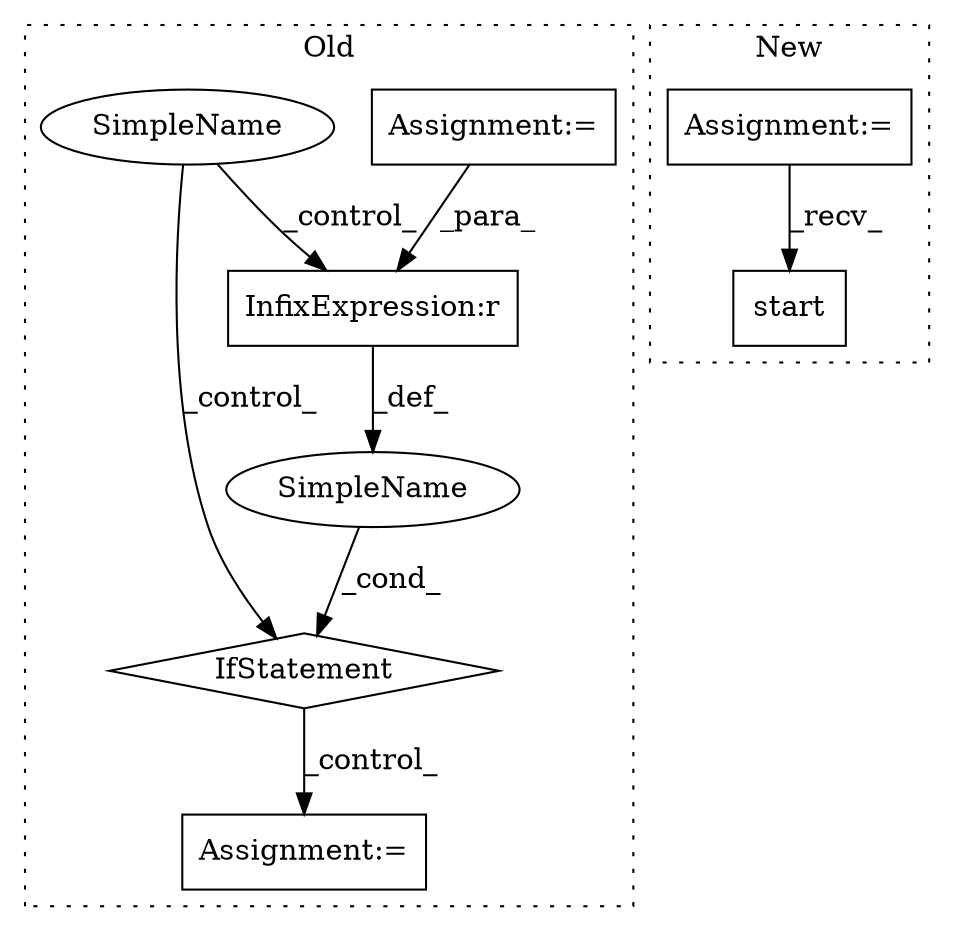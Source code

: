 digraph G {
subgraph cluster0 {
1 [label="IfStatement" a="25" s="13172,13191" l="4,2" shape="diamond"];
4 [label="Assignment:=" a="7" s="12769" l="2" shape="box"];
5 [label="InfixExpression:r" a="27" s="13183" l="4" shape="box"];
6 [label="Assignment:=" a="7" s="13344" l="1" shape="box"];
7 [label="SimpleName" a="42" s="" l="" shape="ellipse"];
8 [label="SimpleName" a="42" s="" l="" shape="ellipse"];
label = "Old";
style="dotted";
}
subgraph cluster1 {
2 [label="start" a="32" s="13290" l="7" shape="box"];
3 [label="Assignment:=" a="7" s="13182" l="1" shape="box"];
label = "New";
style="dotted";
}
1 -> 6 [label="_control_"];
3 -> 2 [label="_recv_"];
4 -> 5 [label="_para_"];
5 -> 7 [label="_def_"];
7 -> 1 [label="_cond_"];
8 -> 5 [label="_control_"];
8 -> 1 [label="_control_"];
}